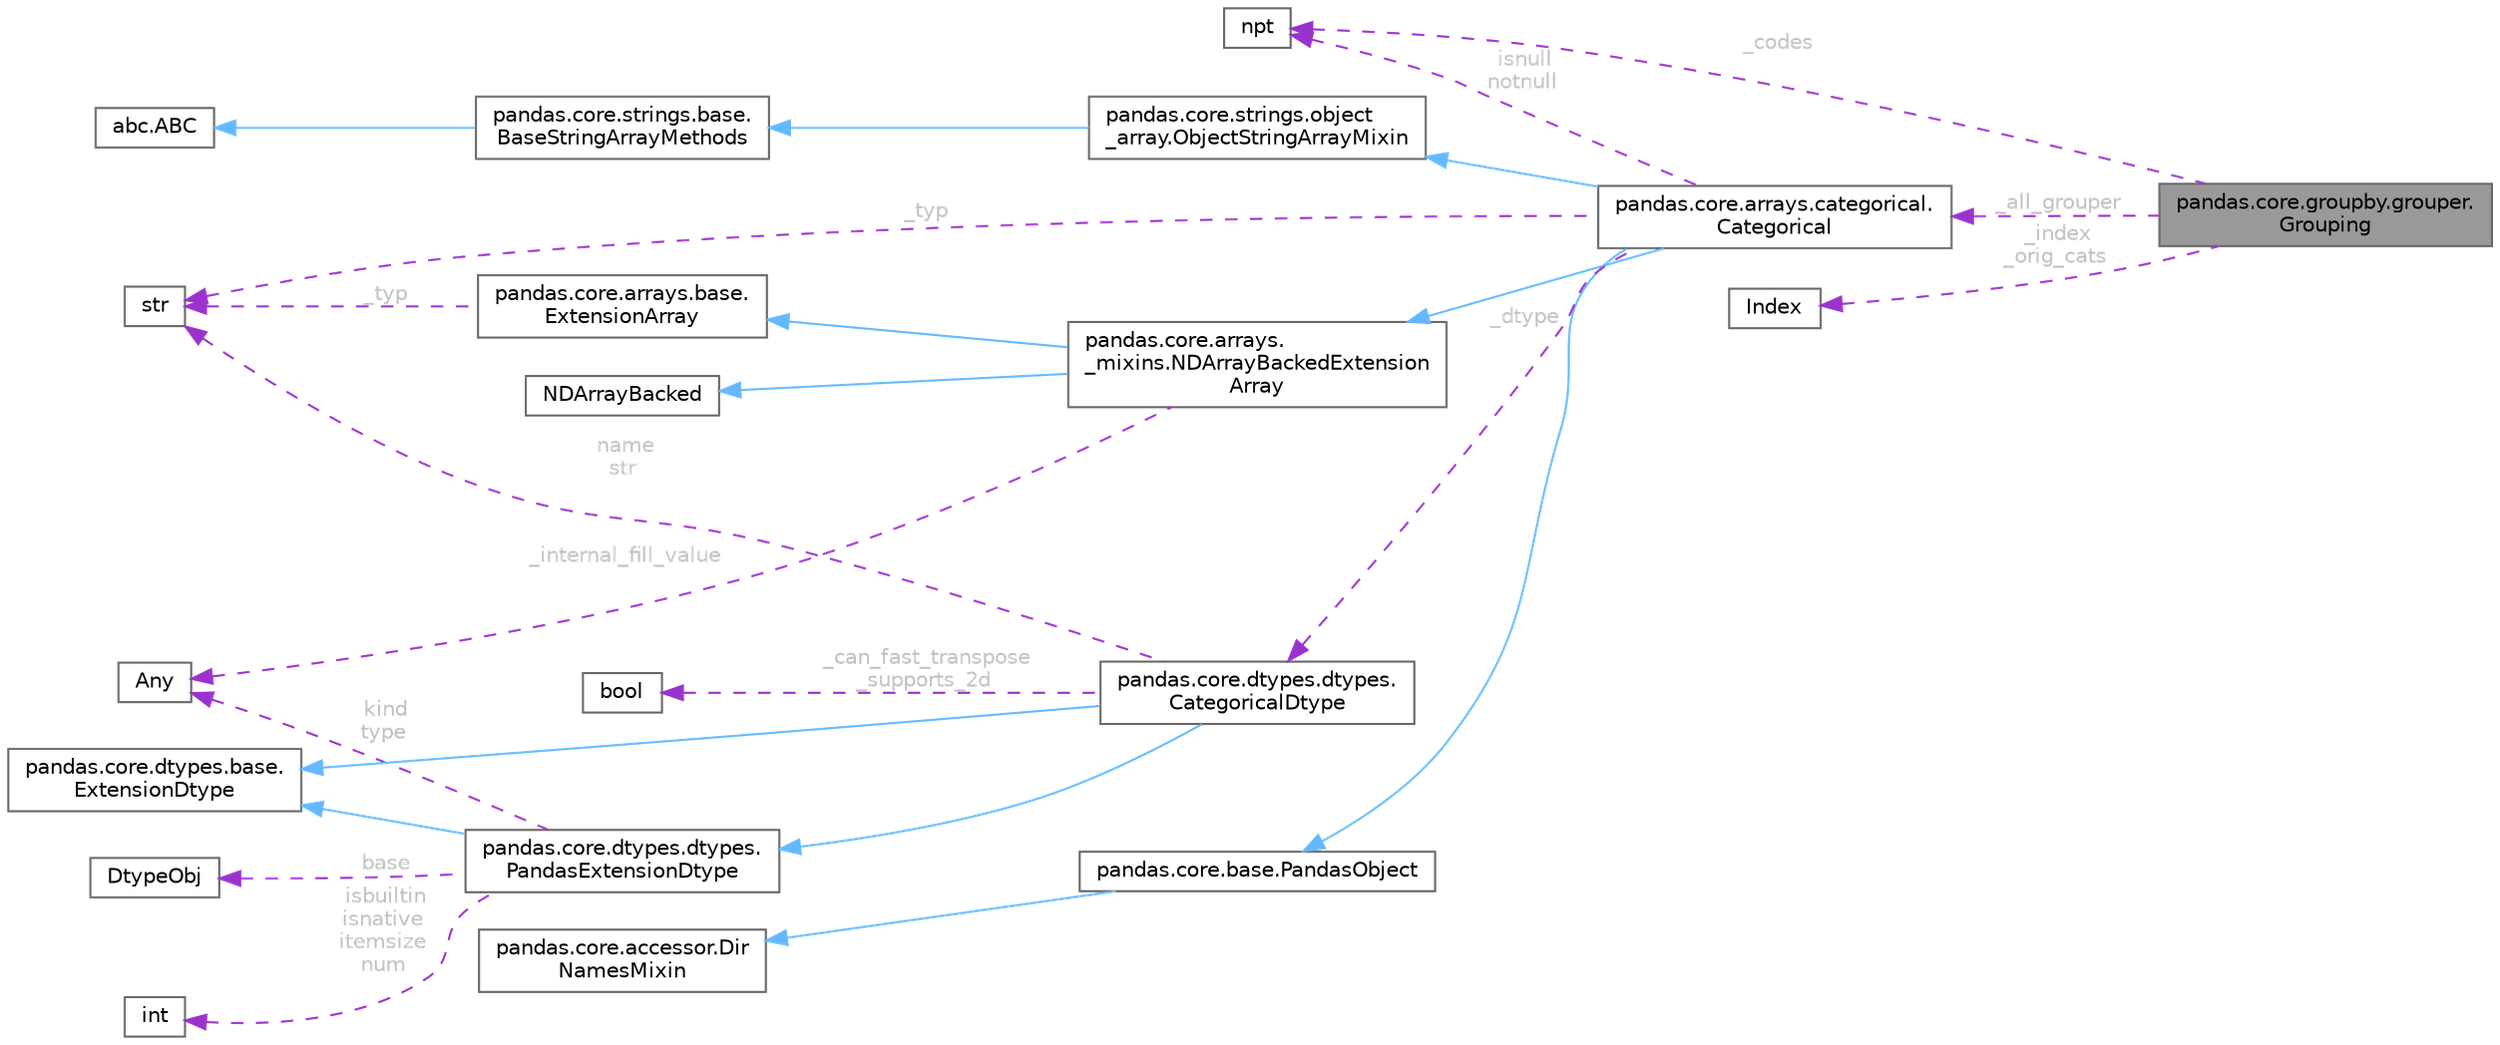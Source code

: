 digraph "pandas.core.groupby.grouper.Grouping"
{
 // LATEX_PDF_SIZE
  bgcolor="transparent";
  edge [fontname=Helvetica,fontsize=10,labelfontname=Helvetica,labelfontsize=10];
  node [fontname=Helvetica,fontsize=10,shape=box,height=0.2,width=0.4];
  rankdir="LR";
  Node1 [id="Node000001",label="pandas.core.groupby.grouper.\lGrouping",height=0.2,width=0.4,color="gray40", fillcolor="grey60", style="filled", fontcolor="black",tooltip=" "];
  Node2 -> Node1 [id="edge25_Node000001_Node000002",dir="back",color="darkorchid3",style="dashed",tooltip=" ",label=" _codes",fontcolor="grey" ];
  Node2 [id="Node000002",label="npt",height=0.2,width=0.4,color="gray40", fillcolor="white", style="filled",tooltip=" "];
  Node3 -> Node1 [id="edge26_Node000001_Node000003",dir="back",color="darkorchid3",style="dashed",tooltip=" ",label=" _all_grouper",fontcolor="grey" ];
  Node3 [id="Node000003",label="pandas.core.arrays.categorical.\lCategorical",height=0.2,width=0.4,color="gray40", fillcolor="white", style="filled",URL="$classpandas_1_1core_1_1arrays_1_1categorical_1_1Categorical.html",tooltip=" "];
  Node4 -> Node3 [id="edge27_Node000003_Node000004",dir="back",color="steelblue1",style="solid",tooltip=" "];
  Node4 [id="Node000004",label="pandas.core.arrays.\l_mixins.NDArrayBackedExtension\lArray",height=0.2,width=0.4,color="gray40", fillcolor="white", style="filled",URL="$classpandas_1_1core_1_1arrays_1_1__mixins_1_1NDArrayBackedExtensionArray.html",tooltip=" "];
  Node5 -> Node4 [id="edge28_Node000004_Node000005",dir="back",color="steelblue1",style="solid",tooltip=" "];
  Node5 [id="Node000005",label="NDArrayBacked",height=0.2,width=0.4,color="gray40", fillcolor="white", style="filled",tooltip=" "];
  Node6 -> Node4 [id="edge29_Node000004_Node000006",dir="back",color="steelblue1",style="solid",tooltip=" "];
  Node6 [id="Node000006",label="pandas.core.arrays.base.\lExtensionArray",height=0.2,width=0.4,color="gray40", fillcolor="white", style="filled",URL="$classpandas_1_1core_1_1arrays_1_1base_1_1ExtensionArray.html",tooltip=" "];
  Node7 -> Node6 [id="edge30_Node000006_Node000007",dir="back",color="darkorchid3",style="dashed",tooltip=" ",label=" _typ",fontcolor="grey" ];
  Node7 [id="Node000007",label="str",height=0.2,width=0.4,color="gray40", fillcolor="white", style="filled",tooltip=" "];
  Node8 -> Node4 [id="edge31_Node000004_Node000008",dir="back",color="darkorchid3",style="dashed",tooltip=" ",label=" _internal_fill_value",fontcolor="grey" ];
  Node8 [id="Node000008",label="Any",height=0.2,width=0.4,color="gray40", fillcolor="white", style="filled",tooltip=" "];
  Node9 -> Node3 [id="edge32_Node000003_Node000009",dir="back",color="steelblue1",style="solid",tooltip=" "];
  Node9 [id="Node000009",label="pandas.core.base.PandasObject",height=0.2,width=0.4,color="gray40", fillcolor="white", style="filled",URL="$classpandas_1_1core_1_1base_1_1PandasObject.html",tooltip=" "];
  Node10 -> Node9 [id="edge33_Node000009_Node000010",dir="back",color="steelblue1",style="solid",tooltip=" "];
  Node10 [id="Node000010",label="pandas.core.accessor.Dir\lNamesMixin",height=0.2,width=0.4,color="gray40", fillcolor="white", style="filled",URL="$classpandas_1_1core_1_1accessor_1_1DirNamesMixin.html",tooltip=" "];
  Node11 -> Node3 [id="edge34_Node000003_Node000011",dir="back",color="steelblue1",style="solid",tooltip=" "];
  Node11 [id="Node000011",label="pandas.core.strings.object\l_array.ObjectStringArrayMixin",height=0.2,width=0.4,color="gray40", fillcolor="white", style="filled",URL="$classpandas_1_1core_1_1strings_1_1object__array_1_1ObjectStringArrayMixin.html",tooltip=" "];
  Node12 -> Node11 [id="edge35_Node000011_Node000012",dir="back",color="steelblue1",style="solid",tooltip=" "];
  Node12 [id="Node000012",label="pandas.core.strings.base.\lBaseStringArrayMethods",height=0.2,width=0.4,color="gray40", fillcolor="white", style="filled",URL="$classpandas_1_1core_1_1strings_1_1base_1_1BaseStringArrayMethods.html",tooltip=" "];
  Node13 -> Node12 [id="edge36_Node000012_Node000013",dir="back",color="steelblue1",style="solid",tooltip=" "];
  Node13 [id="Node000013",label="abc.ABC",height=0.2,width=0.4,color="gray40", fillcolor="white", style="filled",tooltip=" "];
  Node7 -> Node3 [id="edge37_Node000003_Node000007",dir="back",color="darkorchid3",style="dashed",tooltip=" ",label=" _typ",fontcolor="grey" ];
  Node14 -> Node3 [id="edge38_Node000003_Node000014",dir="back",color="darkorchid3",style="dashed",tooltip=" ",label=" _dtype",fontcolor="grey" ];
  Node14 [id="Node000014",label="pandas.core.dtypes.dtypes.\lCategoricalDtype",height=0.2,width=0.4,color="gray40", fillcolor="white", style="filled",URL="$classpandas_1_1core_1_1dtypes_1_1dtypes_1_1CategoricalDtype.html",tooltip=" "];
  Node15 -> Node14 [id="edge39_Node000014_Node000015",dir="back",color="steelblue1",style="solid",tooltip=" "];
  Node15 [id="Node000015",label="pandas.core.dtypes.dtypes.\lPandasExtensionDtype",height=0.2,width=0.4,color="gray40", fillcolor="white", style="filled",URL="$classpandas_1_1core_1_1dtypes_1_1dtypes_1_1PandasExtensionDtype.html",tooltip=" "];
  Node16 -> Node15 [id="edge40_Node000015_Node000016",dir="back",color="steelblue1",style="solid",tooltip=" "];
  Node16 [id="Node000016",label="pandas.core.dtypes.base.\lExtensionDtype",height=0.2,width=0.4,color="gray40", fillcolor="white", style="filled",URL="$classpandas_1_1core_1_1dtypes_1_1base_1_1ExtensionDtype.html",tooltip=" "];
  Node8 -> Node15 [id="edge41_Node000015_Node000008",dir="back",color="darkorchid3",style="dashed",tooltip=" ",label=" kind\ntype",fontcolor="grey" ];
  Node17 -> Node15 [id="edge42_Node000015_Node000017",dir="back",color="darkorchid3",style="dashed",tooltip=" ",label=" isbuiltin\nisnative\nitemsize\nnum",fontcolor="grey" ];
  Node17 [id="Node000017",label="int",height=0.2,width=0.4,color="gray40", fillcolor="white", style="filled",tooltip=" "];
  Node18 -> Node15 [id="edge43_Node000015_Node000018",dir="back",color="darkorchid3",style="dashed",tooltip=" ",label=" base",fontcolor="grey" ];
  Node18 [id="Node000018",label="DtypeObj",height=0.2,width=0.4,color="gray40", fillcolor="white", style="filled",tooltip=" "];
  Node16 -> Node14 [id="edge44_Node000014_Node000016",dir="back",color="steelblue1",style="solid",tooltip=" "];
  Node7 -> Node14 [id="edge45_Node000014_Node000007",dir="back",color="darkorchid3",style="dashed",tooltip=" ",label=" name\nstr",fontcolor="grey" ];
  Node19 -> Node14 [id="edge46_Node000014_Node000019",dir="back",color="darkorchid3",style="dashed",tooltip=" ",label=" _can_fast_transpose\n_supports_2d",fontcolor="grey" ];
  Node19 [id="Node000019",label="bool",height=0.2,width=0.4,color="gray40", fillcolor="white", style="filled",tooltip=" "];
  Node2 -> Node3 [id="edge47_Node000003_Node000002",dir="back",color="darkorchid3",style="dashed",tooltip=" ",label=" isnull\nnotnull",fontcolor="grey" ];
  Node20 -> Node1 [id="edge48_Node000001_Node000020",dir="back",color="darkorchid3",style="dashed",tooltip=" ",label=" _index\n_orig_cats",fontcolor="grey" ];
  Node20 [id="Node000020",label="Index",height=0.2,width=0.4,color="gray40", fillcolor="white", style="filled",tooltip=" "];
}
